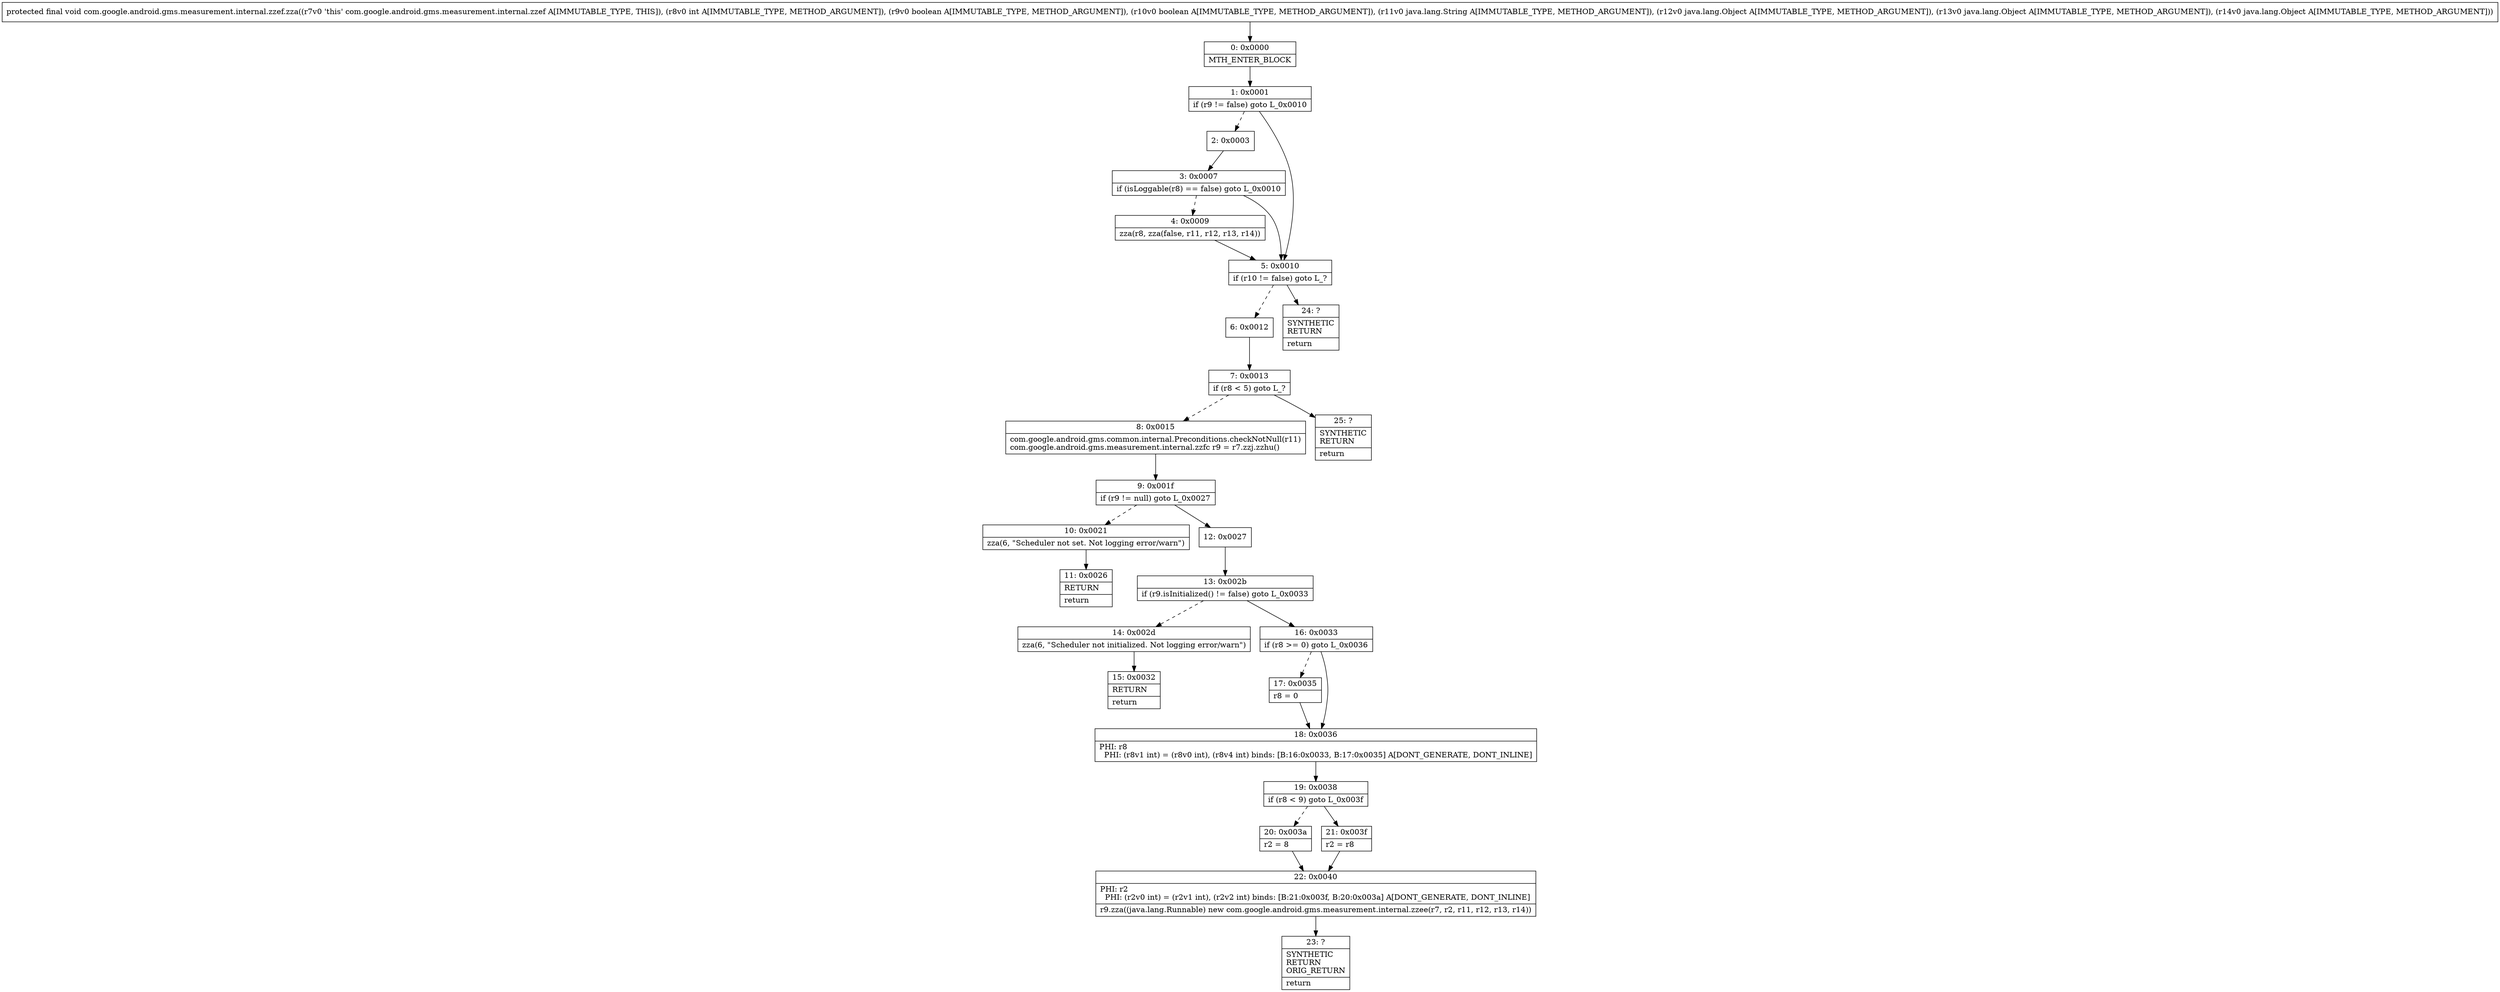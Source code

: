 digraph "CFG forcom.google.android.gms.measurement.internal.zzef.zza(IZZLjava\/lang\/String;Ljava\/lang\/Object;Ljava\/lang\/Object;Ljava\/lang\/Object;)V" {
Node_0 [shape=record,label="{0\:\ 0x0000|MTH_ENTER_BLOCK\l}"];
Node_1 [shape=record,label="{1\:\ 0x0001|if (r9 != false) goto L_0x0010\l}"];
Node_2 [shape=record,label="{2\:\ 0x0003}"];
Node_3 [shape=record,label="{3\:\ 0x0007|if (isLoggable(r8) == false) goto L_0x0010\l}"];
Node_4 [shape=record,label="{4\:\ 0x0009|zza(r8, zza(false, r11, r12, r13, r14))\l}"];
Node_5 [shape=record,label="{5\:\ 0x0010|if (r10 != false) goto L_?\l}"];
Node_6 [shape=record,label="{6\:\ 0x0012}"];
Node_7 [shape=record,label="{7\:\ 0x0013|if (r8 \< 5) goto L_?\l}"];
Node_8 [shape=record,label="{8\:\ 0x0015|com.google.android.gms.common.internal.Preconditions.checkNotNull(r11)\lcom.google.android.gms.measurement.internal.zzfc r9 = r7.zzj.zzhu()\l}"];
Node_9 [shape=record,label="{9\:\ 0x001f|if (r9 != null) goto L_0x0027\l}"];
Node_10 [shape=record,label="{10\:\ 0x0021|zza(6, \"Scheduler not set. Not logging error\/warn\")\l}"];
Node_11 [shape=record,label="{11\:\ 0x0026|RETURN\l|return\l}"];
Node_12 [shape=record,label="{12\:\ 0x0027}"];
Node_13 [shape=record,label="{13\:\ 0x002b|if (r9.isInitialized() != false) goto L_0x0033\l}"];
Node_14 [shape=record,label="{14\:\ 0x002d|zza(6, \"Scheduler not initialized. Not logging error\/warn\")\l}"];
Node_15 [shape=record,label="{15\:\ 0x0032|RETURN\l|return\l}"];
Node_16 [shape=record,label="{16\:\ 0x0033|if (r8 \>= 0) goto L_0x0036\l}"];
Node_17 [shape=record,label="{17\:\ 0x0035|r8 = 0\l}"];
Node_18 [shape=record,label="{18\:\ 0x0036|PHI: r8 \l  PHI: (r8v1 int) = (r8v0 int), (r8v4 int) binds: [B:16:0x0033, B:17:0x0035] A[DONT_GENERATE, DONT_INLINE]\l}"];
Node_19 [shape=record,label="{19\:\ 0x0038|if (r8 \< 9) goto L_0x003f\l}"];
Node_20 [shape=record,label="{20\:\ 0x003a|r2 = 8\l}"];
Node_21 [shape=record,label="{21\:\ 0x003f|r2 = r8\l}"];
Node_22 [shape=record,label="{22\:\ 0x0040|PHI: r2 \l  PHI: (r2v0 int) = (r2v1 int), (r2v2 int) binds: [B:21:0x003f, B:20:0x003a] A[DONT_GENERATE, DONT_INLINE]\l|r9.zza((java.lang.Runnable) new com.google.android.gms.measurement.internal.zzee(r7, r2, r11, r12, r13, r14))\l}"];
Node_23 [shape=record,label="{23\:\ ?|SYNTHETIC\lRETURN\lORIG_RETURN\l|return\l}"];
Node_24 [shape=record,label="{24\:\ ?|SYNTHETIC\lRETURN\l|return\l}"];
Node_25 [shape=record,label="{25\:\ ?|SYNTHETIC\lRETURN\l|return\l}"];
MethodNode[shape=record,label="{protected final void com.google.android.gms.measurement.internal.zzef.zza((r7v0 'this' com.google.android.gms.measurement.internal.zzef A[IMMUTABLE_TYPE, THIS]), (r8v0 int A[IMMUTABLE_TYPE, METHOD_ARGUMENT]), (r9v0 boolean A[IMMUTABLE_TYPE, METHOD_ARGUMENT]), (r10v0 boolean A[IMMUTABLE_TYPE, METHOD_ARGUMENT]), (r11v0 java.lang.String A[IMMUTABLE_TYPE, METHOD_ARGUMENT]), (r12v0 java.lang.Object A[IMMUTABLE_TYPE, METHOD_ARGUMENT]), (r13v0 java.lang.Object A[IMMUTABLE_TYPE, METHOD_ARGUMENT]), (r14v0 java.lang.Object A[IMMUTABLE_TYPE, METHOD_ARGUMENT])) }"];
MethodNode -> Node_0;
Node_0 -> Node_1;
Node_1 -> Node_2[style=dashed];
Node_1 -> Node_5;
Node_2 -> Node_3;
Node_3 -> Node_4[style=dashed];
Node_3 -> Node_5;
Node_4 -> Node_5;
Node_5 -> Node_6[style=dashed];
Node_5 -> Node_24;
Node_6 -> Node_7;
Node_7 -> Node_8[style=dashed];
Node_7 -> Node_25;
Node_8 -> Node_9;
Node_9 -> Node_10[style=dashed];
Node_9 -> Node_12;
Node_10 -> Node_11;
Node_12 -> Node_13;
Node_13 -> Node_14[style=dashed];
Node_13 -> Node_16;
Node_14 -> Node_15;
Node_16 -> Node_17[style=dashed];
Node_16 -> Node_18;
Node_17 -> Node_18;
Node_18 -> Node_19;
Node_19 -> Node_20[style=dashed];
Node_19 -> Node_21;
Node_20 -> Node_22;
Node_21 -> Node_22;
Node_22 -> Node_23;
}

